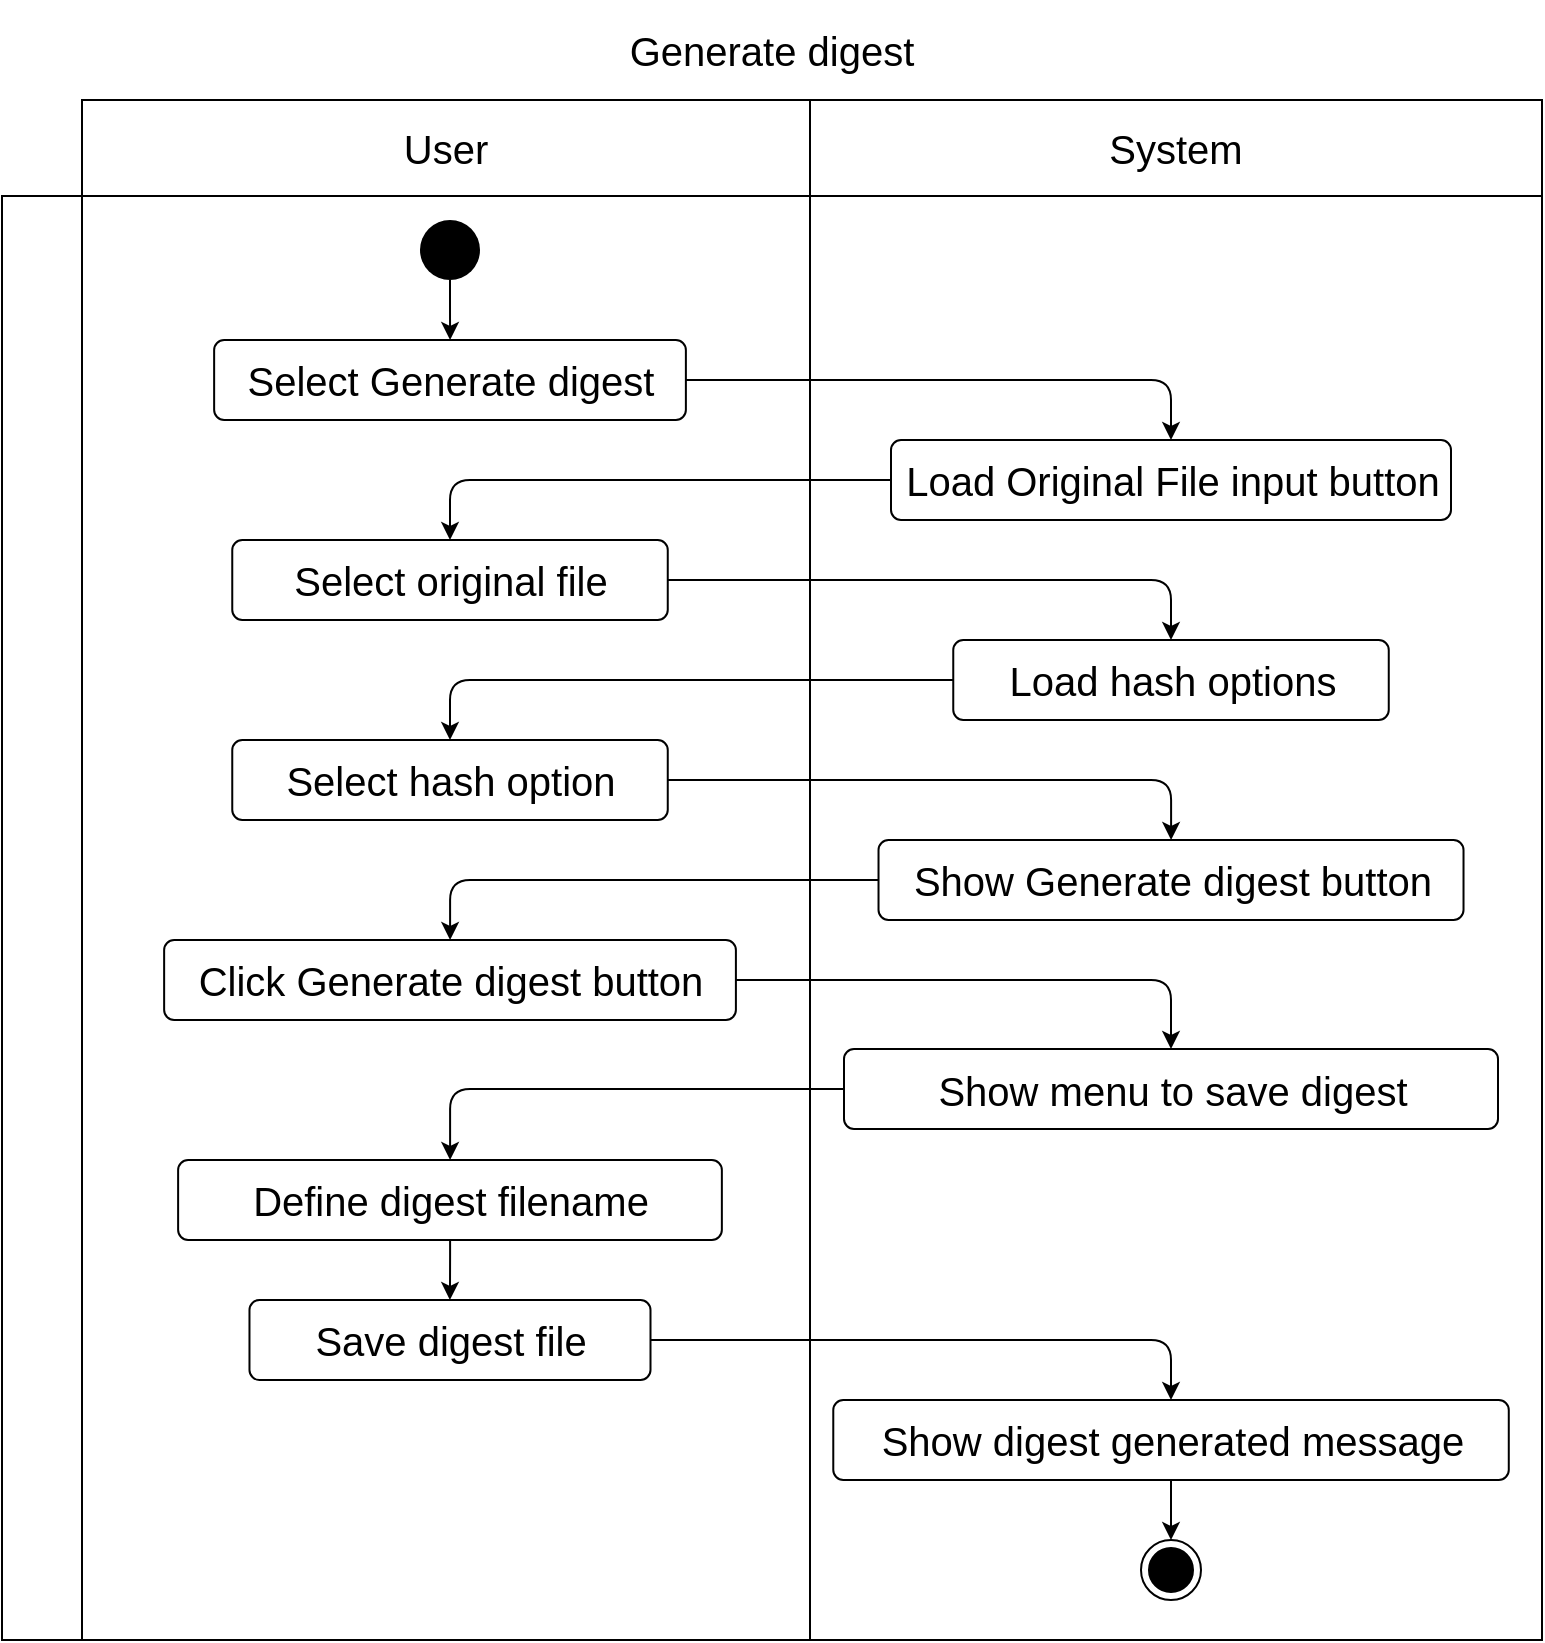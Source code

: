 <mxfile>
    <diagram id="uMMb-96oqo9kG98ndbNT" name="Page-1">
        <mxGraphModel dx="561" dy="478" grid="1" gridSize="10" guides="1" tooltips="1" connect="1" arrows="1" fold="1" page="1" pageScale="1" pageWidth="827" pageHeight="1169" math="0" shadow="0">
            <root>
                <mxCell id="0"/>
                <mxCell id="1" parent="0"/>
                <mxCell id="2" value="Generate digest" style="shape=table;html=1;whiteSpace=wrap;startSize=50;container=1;collapsible=0;childLayout=tableLayout;fillColor=none;swimlaneFillColor=none;strokeColor=none;fontSize=20;" parent="1" vertex="1">
                    <mxGeometry x="29" y="40" width="770" height="820" as="geometry"/>
                </mxCell>
                <mxCell id="3" value="" style="shape=partialRectangle;html=1;whiteSpace=wrap;collapsible=0;dropTarget=0;pointerEvents=0;fillColor=none;top=0;left=0;bottom=0;right=0;points=[[0,0.5],[1,0.5]];portConstraint=eastwest;strokeColor=none;fontSize=20;" parent="2" vertex="1">
                    <mxGeometry y="50" width="770" height="48" as="geometry"/>
                </mxCell>
                <mxCell id="4" value="" style="shape=partialRectangle;html=1;whiteSpace=wrap;connectable=0;fillColor=none;top=1;left=1;bottom=1;right=1;overflow=hidden;strokeColor=none;fontSize=20;" parent="3" vertex="1">
                    <mxGeometry width="40" height="48" as="geometry"/>
                </mxCell>
                <mxCell id="5" value="User" style="shape=partialRectangle;html=1;whiteSpace=wrap;connectable=0;fillColor=none;top=1;left=1;bottom=1;right=1;overflow=hidden;fontSize=20;" parent="3" vertex="1">
                    <mxGeometry x="40" width="364" height="48" as="geometry"/>
                </mxCell>
                <mxCell id="6" value="System" style="shape=partialRectangle;html=1;whiteSpace=wrap;connectable=0;fillColor=none;top=1;left=1;bottom=1;right=1;overflow=hidden;fontSize=20;" parent="3" vertex="1">
                    <mxGeometry x="404" width="366" height="48" as="geometry"/>
                </mxCell>
                <mxCell id="7" value="" style="shape=partialRectangle;html=1;whiteSpace=wrap;collapsible=0;dropTarget=0;pointerEvents=0;fillColor=none;top=1;left=1;bottom=1;right=1;points=[[0,0.5],[1,0.5]];portConstraint=eastwest;fontSize=20;" parent="2" vertex="1">
                    <mxGeometry y="98" width="770" height="722" as="geometry"/>
                </mxCell>
                <mxCell id="8" value="" style="shape=partialRectangle;html=1;whiteSpace=wrap;connectable=0;fillColor=none;top=1;left=1;bottom=1;right=1;overflow=hidden;horizontal=0;fontSize=20;" parent="7" vertex="1">
                    <mxGeometry width="40" height="722" as="geometry"/>
                </mxCell>
                <mxCell id="9" value="" style="shape=partialRectangle;html=1;whiteSpace=wrap;connectable=0;fillColor=none;top=1;left=1;bottom=1;right=1;overflow=hidden;fontSize=20;" parent="7" vertex="1">
                    <mxGeometry x="40" width="364" height="722" as="geometry"/>
                </mxCell>
                <mxCell id="10" value="" style="shape=partialRectangle;html=1;whiteSpace=wrap;connectable=0;fillColor=none;top=1;left=1;bottom=1;right=1;overflow=hidden;fontSize=20;" parent="7" vertex="1">
                    <mxGeometry x="404" width="366" height="722" as="geometry"/>
                </mxCell>
                <mxCell id="11" style="edgeStyle=orthogonalEdgeStyle;html=1;fontSize=20;" parent="1" source="12" target="14" edge="1">
                    <mxGeometry relative="1" as="geometry"/>
                </mxCell>
                <mxCell id="12" value="Select Generate digest" style="html=1;align=center;verticalAlign=middle;rounded=1;absoluteArcSize=1;arcSize=10;dashed=0;fontSize=20;" parent="1" vertex="1">
                    <mxGeometry x="135.07" y="210" width="235.87" height="40" as="geometry"/>
                </mxCell>
                <mxCell id="13" style="edgeStyle=orthogonalEdgeStyle;html=1;fontSize=20;" parent="1" source="14" target="16" edge="1">
                    <mxGeometry relative="1" as="geometry"/>
                </mxCell>
                <mxCell id="14" value="Load Original File input button" style="html=1;align=center;verticalAlign=middle;rounded=1;absoluteArcSize=1;arcSize=10;dashed=0;fontSize=20;" parent="1" vertex="1">
                    <mxGeometry x="473.5" y="260" width="280" height="40" as="geometry"/>
                </mxCell>
                <mxCell id="34" style="edgeStyle=orthogonalEdgeStyle;html=1;" parent="1" source="16" target="33" edge="1">
                    <mxGeometry relative="1" as="geometry"/>
                </mxCell>
                <mxCell id="16" value="Select original file" style="html=1;align=center;verticalAlign=middle;rounded=1;absoluteArcSize=1;arcSize=10;dashed=0;fontSize=20;" parent="1" vertex="1">
                    <mxGeometry x="144.13" y="310" width="217.75" height="40" as="geometry"/>
                </mxCell>
                <mxCell id="32" style="edgeStyle=orthogonalEdgeStyle;html=1;" parent="1" source="18" target="20" edge="1">
                    <mxGeometry relative="1" as="geometry"/>
                </mxCell>
                <mxCell id="18" value="Show Generate digest button" style="html=1;align=center;verticalAlign=middle;rounded=1;absoluteArcSize=1;arcSize=10;dashed=0;fontSize=20;" parent="1" vertex="1">
                    <mxGeometry x="467.26" y="460" width="292.5" height="40" as="geometry"/>
                </mxCell>
                <mxCell id="19" style="edgeStyle=orthogonalEdgeStyle;html=1;fontSize=20;" parent="1" source="20" target="22" edge="1">
                    <mxGeometry relative="1" as="geometry"/>
                </mxCell>
                <mxCell id="20" value="Click Generate digest button" style="html=1;align=center;verticalAlign=middle;rounded=1;absoluteArcSize=1;arcSize=10;dashed=0;fontSize=20;" parent="1" vertex="1">
                    <mxGeometry x="110.07" y="510" width="285.88" height="40" as="geometry"/>
                </mxCell>
                <mxCell id="21" style="edgeStyle=orthogonalEdgeStyle;html=1;fontSize=20;" parent="1" source="22" target="24" edge="1">
                    <mxGeometry relative="1" as="geometry"/>
                </mxCell>
                <mxCell id="22" value="Show menu to save digest" style="html=1;align=center;verticalAlign=middle;rounded=1;absoluteArcSize=1;arcSize=10;dashed=0;fontSize=20;" parent="1" vertex="1">
                    <mxGeometry x="450" y="564.5" width="327" height="40" as="geometry"/>
                </mxCell>
                <mxCell id="23" style="edgeStyle=orthogonalEdgeStyle;html=1;fontSize=20;" parent="1" source="24" target="26" edge="1">
                    <mxGeometry relative="1" as="geometry"/>
                </mxCell>
                <mxCell id="24" value="Define digest filename" style="html=1;align=center;verticalAlign=middle;rounded=1;absoluteArcSize=1;arcSize=10;dashed=0;fontSize=20;" parent="1" vertex="1">
                    <mxGeometry x="117.06" y="620" width="271.87" height="40" as="geometry"/>
                </mxCell>
                <mxCell id="25" style="edgeStyle=orthogonalEdgeStyle;html=1;fontSize=20;" parent="1" source="26" target="39" edge="1">
                    <mxGeometry relative="1" as="geometry">
                        <mxPoint x="253" y="780" as="targetPoint"/>
                    </mxGeometry>
                </mxCell>
                <mxCell id="26" value="Save digest file" style="html=1;align=center;verticalAlign=middle;rounded=1;absoluteArcSize=1;arcSize=10;dashed=0;fontSize=20;" parent="1" vertex="1">
                    <mxGeometry x="152.74" y="690" width="200.51" height="40" as="geometry"/>
                </mxCell>
                <mxCell id="27" style="edgeStyle=orthogonalEdgeStyle;html=1;fontSize=20;" parent="1" source="28" target="12" edge="1">
                    <mxGeometry relative="1" as="geometry"/>
                </mxCell>
                <mxCell id="28" value="" style="ellipse;fillColor=#000000;strokeColor=none;fontSize=20;" parent="1" vertex="1">
                    <mxGeometry x="238" y="150" width="30" height="30" as="geometry"/>
                </mxCell>
                <mxCell id="29" value="" style="ellipse;html=1;shape=endState;fillColor=#000000;strokeColor=#000000;fontSize=20;" parent="1" vertex="1">
                    <mxGeometry x="598.5" y="810" width="30" height="30" as="geometry"/>
                </mxCell>
                <mxCell id="36" style="edgeStyle=orthogonalEdgeStyle;html=1;" parent="1" source="33" target="35" edge="1">
                    <mxGeometry relative="1" as="geometry"/>
                </mxCell>
                <mxCell id="33" value="Load hash options" style="html=1;align=center;verticalAlign=middle;rounded=1;absoluteArcSize=1;arcSize=10;dashed=0;fontSize=20;" parent="1" vertex="1">
                    <mxGeometry x="504.63" y="360" width="217.75" height="40" as="geometry"/>
                </mxCell>
                <mxCell id="38" style="edgeStyle=orthogonalEdgeStyle;html=1;" parent="1" source="35" target="18" edge="1">
                    <mxGeometry relative="1" as="geometry"/>
                </mxCell>
                <mxCell id="35" value="Select hash option" style="html=1;align=center;verticalAlign=middle;rounded=1;absoluteArcSize=1;arcSize=10;dashed=0;fontSize=20;" parent="1" vertex="1">
                    <mxGeometry x="144.13" y="410" width="217.75" height="40" as="geometry"/>
                </mxCell>
                <mxCell id="40" style="edgeStyle=none;html=1;" edge="1" parent="1" source="39" target="29">
                    <mxGeometry relative="1" as="geometry"/>
                </mxCell>
                <mxCell id="39" value="Show digest generated message" style="html=1;align=center;verticalAlign=middle;rounded=1;absoluteArcSize=1;arcSize=10;dashed=0;fontSize=20;" vertex="1" parent="1">
                    <mxGeometry x="444.64" y="740" width="337.75" height="40" as="geometry"/>
                </mxCell>
            </root>
        </mxGraphModel>
    </diagram>
</mxfile>